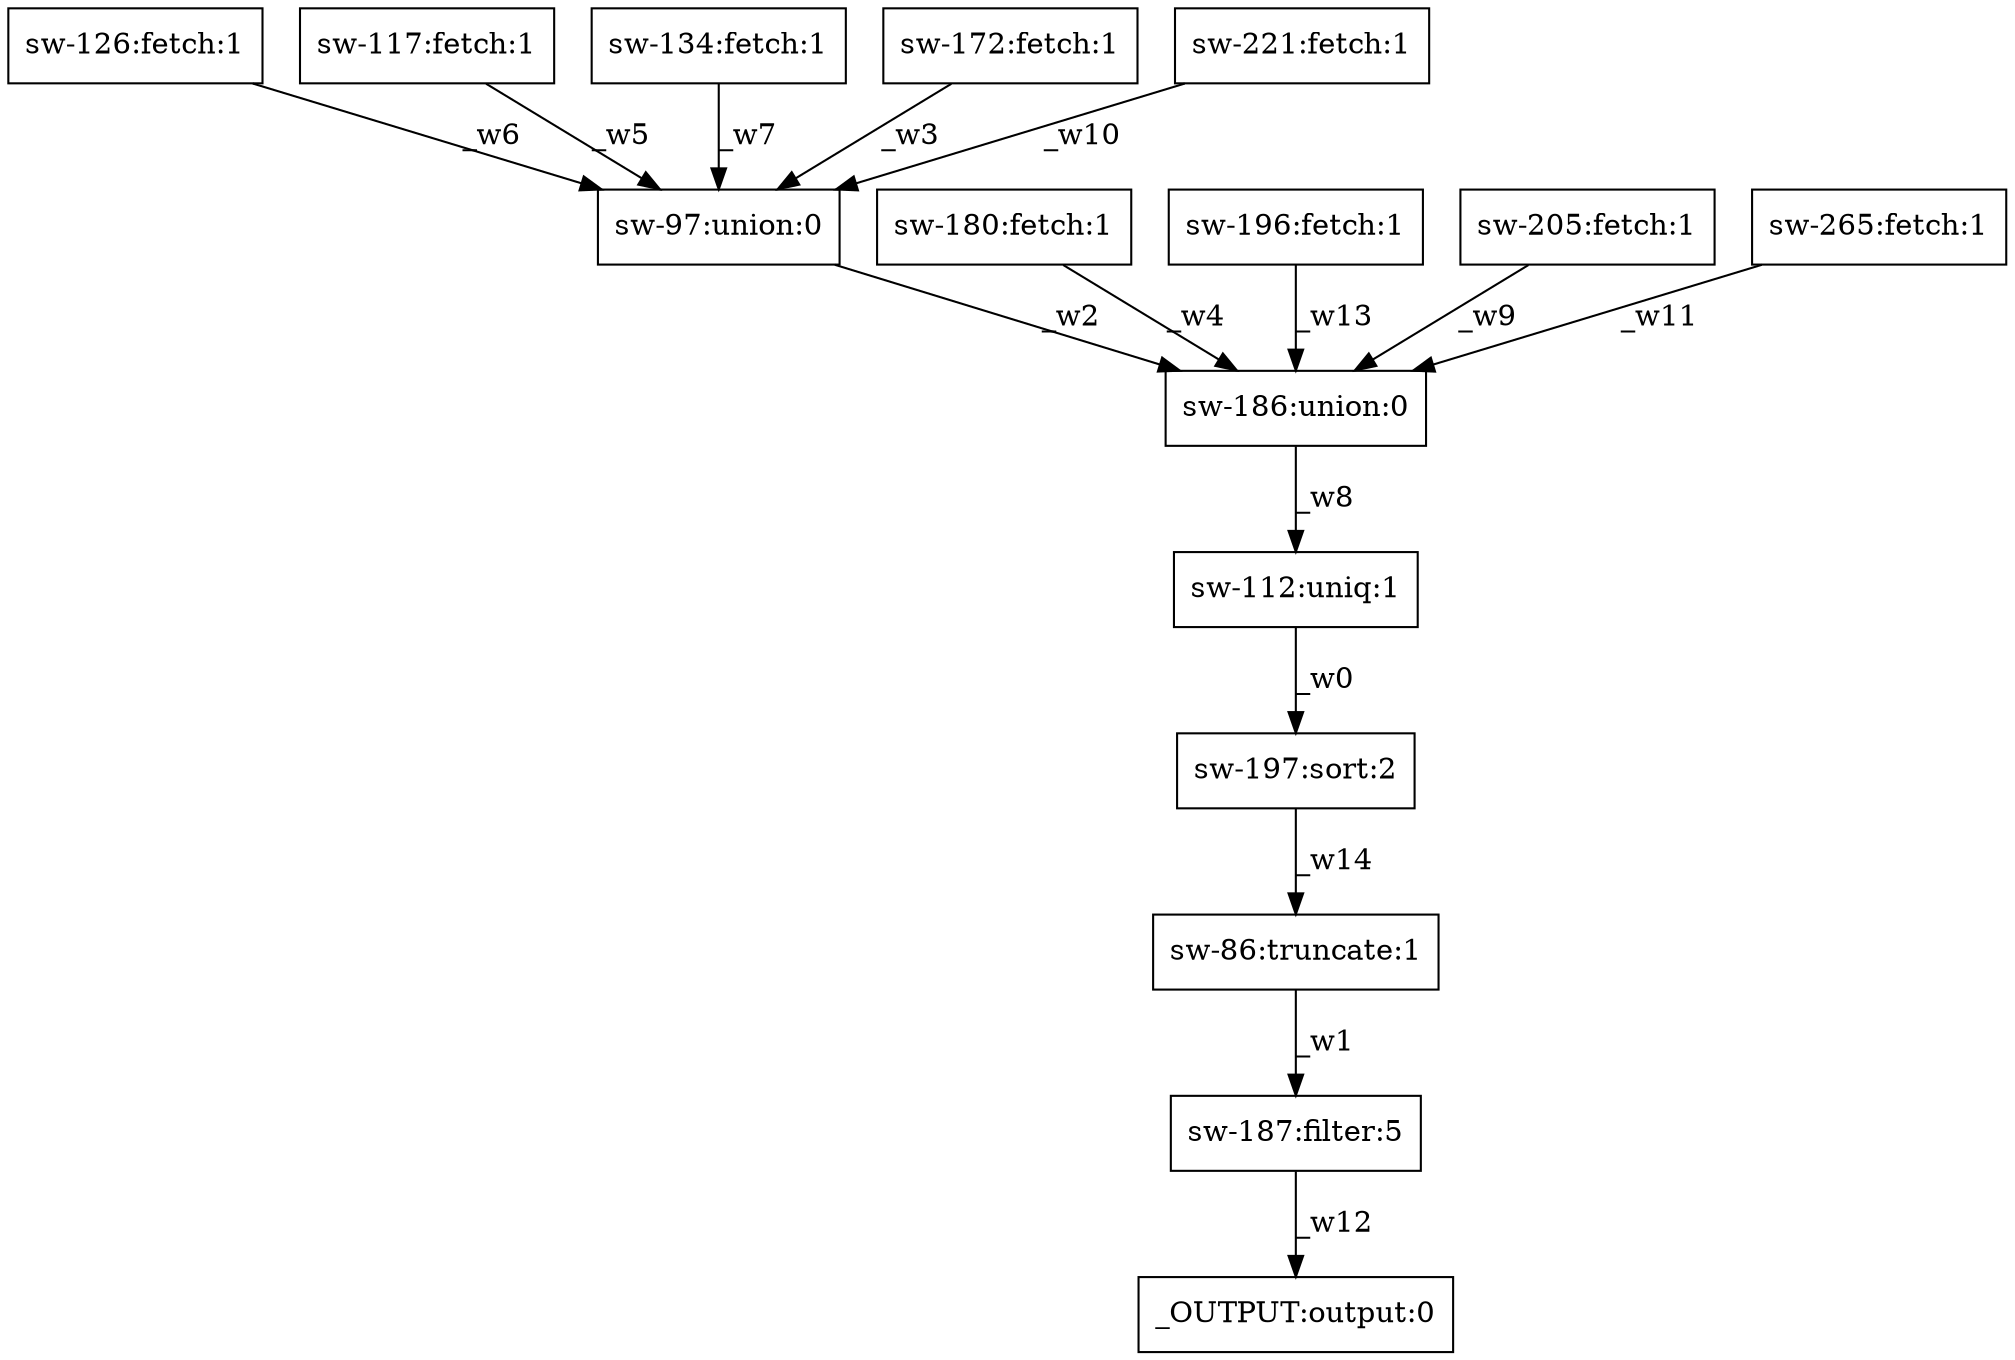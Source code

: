 digraph test1 { node [shape=box] "sw-126" [label="sw-126:fetch:1"];"_OUTPUT" [label="_OUTPUT:output:0"];"sw-197" [label="sw-197:sort:2"];"sw-186" [label="sw-186:union:0"];"sw-86" [label="sw-86:truncate:1"];"sw-97" [label="sw-97:union:0"];"sw-112" [label="sw-112:uniq:1"];"sw-180" [label="sw-180:fetch:1"];"sw-196" [label="sw-196:fetch:1"];"sw-117" [label="sw-117:fetch:1"];"sw-134" [label="sw-134:fetch:1"];"sw-205" [label="sw-205:fetch:1"];"sw-172" [label="sw-172:fetch:1"];"sw-221" [label="sw-221:fetch:1"];"sw-265" [label="sw-265:fetch:1"];"sw-187" [label="sw-187:filter:5"];"sw-112" -> "sw-197" [label="_w0"];"sw-86" -> "sw-187" [label="_w1"];"sw-97" -> "sw-186" [label="_w2"];"sw-172" -> "sw-97" [label="_w3"];"sw-180" -> "sw-186" [label="_w4"];"sw-117" -> "sw-97" [label="_w5"];"sw-126" -> "sw-97" [label="_w6"];"sw-134" -> "sw-97" [label="_w7"];"sw-186" -> "sw-112" [label="_w8"];"sw-205" -> "sw-186" [label="_w9"];"sw-221" -> "sw-97" [label="_w10"];"sw-265" -> "sw-186" [label="_w11"];"sw-187" -> "_OUTPUT" [label="_w12"];"sw-196" -> "sw-186" [label="_w13"];"sw-197" -> "sw-86" [label="_w14"];}